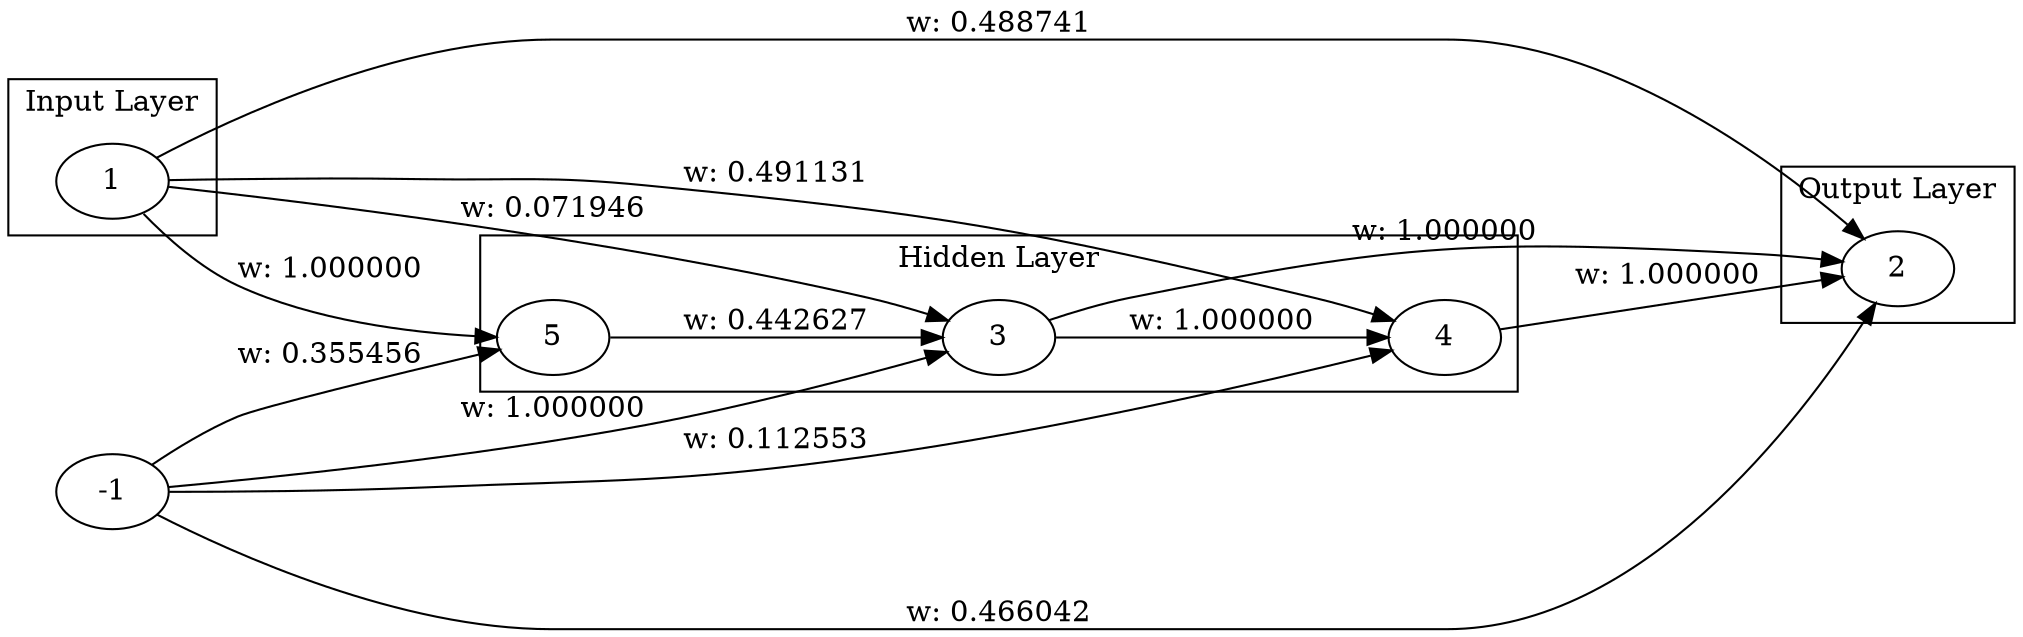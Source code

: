 digraph Genome {
  rankdir=LR;
  subgraph cluster_0 {
    label="Input Layer";
    1;
  }
  subgraph cluster_1 {
    label="Hidden Layer";
    3;
    4;
    5;
  }
  subgraph cluster_2 {
    label="Output Layer";
    2;
  }
  1 -> 2 [label="w: 0.488741"];
  -1 -> 2 [label="w: 0.466042"];
  -1 -> 3 [label="w: 1.000000"];
  3 -> 2 [label="w: 1.000000"];
  1 -> 3 [label="w: 0.071946"];
  3 -> 4 [label="w: 1.000000"];
  4 -> 2 [label="w: 1.000000"];
  1 -> 4 [label="w: 0.491131"];
  1 -> 5 [label="w: 1.000000"];
  5 -> 3 [label="w: 0.442627"];
  -1 -> 5 [label="w: 0.355456"];
  -1 -> 4 [label="w: 0.112553"];
}
